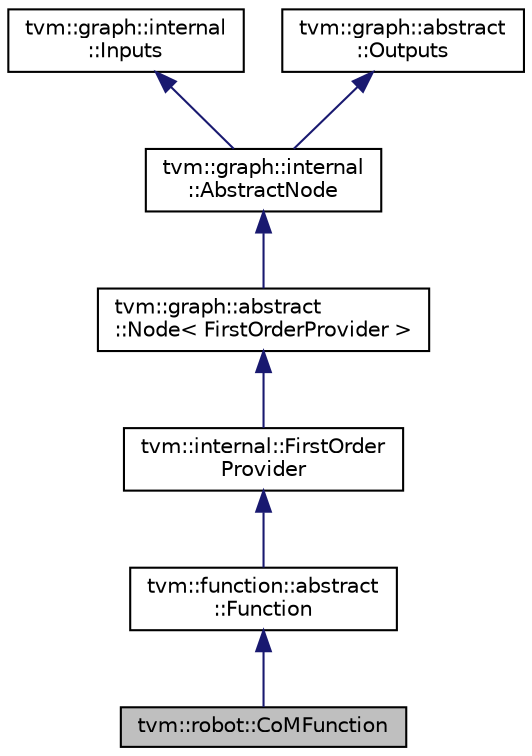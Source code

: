 digraph "tvm::robot::CoMFunction"
{
 // LATEX_PDF_SIZE
  edge [fontname="Helvetica",fontsize="10",labelfontname="Helvetica",labelfontsize="10"];
  node [fontname="Helvetica",fontsize="10",shape=record];
  Node1 [label="tvm::robot::CoMFunction",height=0.2,width=0.4,color="black", fillcolor="grey75", style="filled", fontcolor="black",tooltip=" "];
  Node2 -> Node1 [dir="back",color="midnightblue",fontsize="10",style="solid",fontname="Helvetica"];
  Node2 [label="tvm::function::abstract\l::Function",height=0.2,width=0.4,color="black", fillcolor="white", style="filled",URL="$classtvm_1_1function_1_1abstract_1_1Function.html",tooltip=" "];
  Node3 -> Node2 [dir="back",color="midnightblue",fontsize="10",style="solid",fontname="Helvetica"];
  Node3 [label="tvm::internal::FirstOrder\lProvider",height=0.2,width=0.4,color="black", fillcolor="white", style="filled",URL="$classtvm_1_1internal_1_1FirstOrderProvider.html",tooltip=" "];
  Node4 -> Node3 [dir="back",color="midnightblue",fontsize="10",style="solid",fontname="Helvetica"];
  Node4 [label="tvm::graph::abstract\l::Node\< FirstOrderProvider \>",height=0.2,width=0.4,color="black", fillcolor="white", style="filled",URL="$classtvm_1_1graph_1_1abstract_1_1Node.html",tooltip=" "];
  Node5 -> Node4 [dir="back",color="midnightblue",fontsize="10",style="solid",fontname="Helvetica"];
  Node5 [label="tvm::graph::internal\l::AbstractNode",height=0.2,width=0.4,color="black", fillcolor="white", style="filled",URL="$classtvm_1_1graph_1_1internal_1_1AbstractNode.html",tooltip=" "];
  Node6 -> Node5 [dir="back",color="midnightblue",fontsize="10",style="solid",fontname="Helvetica"];
  Node6 [label="tvm::graph::internal\l::Inputs",height=0.2,width=0.4,color="black", fillcolor="white", style="filled",URL="$classtvm_1_1graph_1_1internal_1_1Inputs.html",tooltip=" "];
  Node7 -> Node5 [dir="back",color="midnightblue",fontsize="10",style="solid",fontname="Helvetica"];
  Node7 [label="tvm::graph::abstract\l::Outputs",height=0.2,width=0.4,color="black", fillcolor="white", style="filled",URL="$classtvm_1_1graph_1_1abstract_1_1Outputs.html",tooltip=" "];
}
